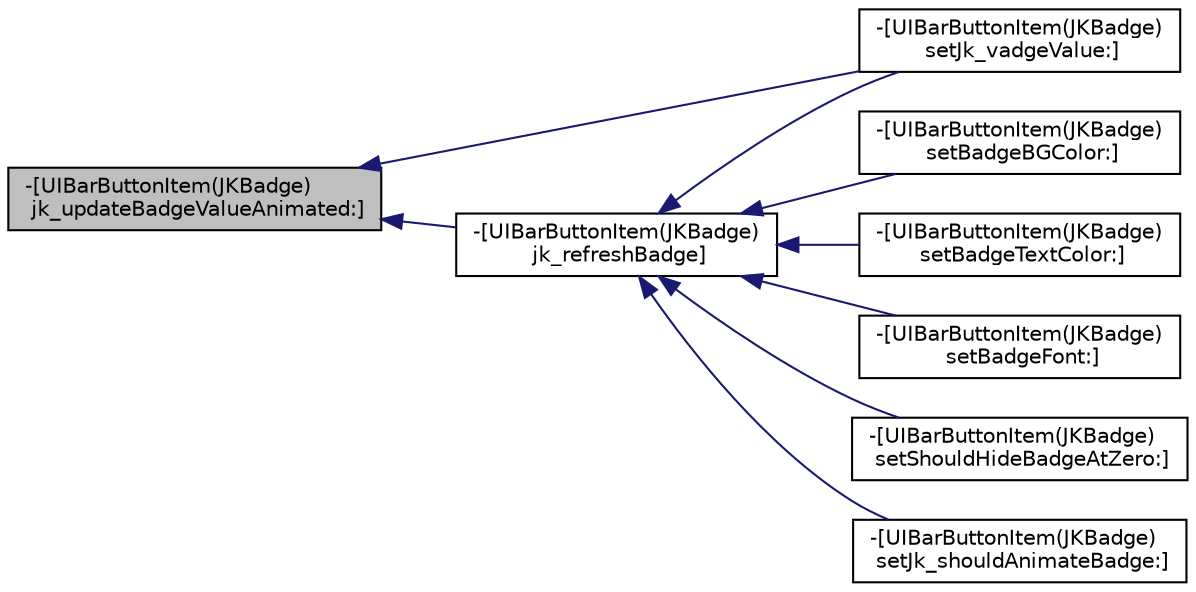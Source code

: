 digraph "-[UIBarButtonItem(JKBadge) jk_updateBadgeValueAnimated:]"
{
  edge [fontname="Helvetica",fontsize="10",labelfontname="Helvetica",labelfontsize="10"];
  node [fontname="Helvetica",fontsize="10",shape=record];
  rankdir="LR";
  Node82 [label="-[UIBarButtonItem(JKBadge)\l jk_updateBadgeValueAnimated:]",height=0.2,width=0.4,color="black", fillcolor="grey75", style="filled", fontcolor="black"];
  Node82 -> Node83 [dir="back",color="midnightblue",fontsize="10",style="solid",fontname="Helvetica"];
  Node83 [label="-[UIBarButtonItem(JKBadge)\l jk_refreshBadge]",height=0.2,width=0.4,color="black", fillcolor="white", style="filled",URL="$category_u_i_bar_button_item_07_j_k_badge_08.html#ad9f1fd86cc974454f125ba780434af16"];
  Node83 -> Node84 [dir="back",color="midnightblue",fontsize="10",style="solid",fontname="Helvetica"];
  Node84 [label="-[UIBarButtonItem(JKBadge)\l setJk_vadgeValue:]",height=0.2,width=0.4,color="black", fillcolor="white", style="filled",URL="$category_u_i_bar_button_item_07_j_k_badge_08.html#ab6385571efc3556cf79a1cc9c38d9a22"];
  Node83 -> Node85 [dir="back",color="midnightblue",fontsize="10",style="solid",fontname="Helvetica"];
  Node85 [label="-[UIBarButtonItem(JKBadge)\l setBadgeBGColor:]",height=0.2,width=0.4,color="black", fillcolor="white", style="filled",URL="$category_u_i_bar_button_item_07_j_k_badge_08.html#a65f375d62ecec4016b9107fd3ad4a027"];
  Node83 -> Node86 [dir="back",color="midnightblue",fontsize="10",style="solid",fontname="Helvetica"];
  Node86 [label="-[UIBarButtonItem(JKBadge)\l setBadgeTextColor:]",height=0.2,width=0.4,color="black", fillcolor="white", style="filled",URL="$category_u_i_bar_button_item_07_j_k_badge_08.html#a95412296e70ef14a0d5b4ba328de9601"];
  Node83 -> Node87 [dir="back",color="midnightblue",fontsize="10",style="solid",fontname="Helvetica"];
  Node87 [label="-[UIBarButtonItem(JKBadge)\l setBadgeFont:]",height=0.2,width=0.4,color="black", fillcolor="white", style="filled",URL="$category_u_i_bar_button_item_07_j_k_badge_08.html#a2bf452989d082b87a3f1a2e523e96b31"];
  Node83 -> Node88 [dir="back",color="midnightblue",fontsize="10",style="solid",fontname="Helvetica"];
  Node88 [label="-[UIBarButtonItem(JKBadge)\l setShouldHideBadgeAtZero:]",height=0.2,width=0.4,color="black", fillcolor="white", style="filled",URL="$category_u_i_bar_button_item_07_j_k_badge_08.html#a709eb6a74a1e69c010cb68966de2f4e7"];
  Node83 -> Node89 [dir="back",color="midnightblue",fontsize="10",style="solid",fontname="Helvetica"];
  Node89 [label="-[UIBarButtonItem(JKBadge)\l setJk_shouldAnimateBadge:]",height=0.2,width=0.4,color="black", fillcolor="white", style="filled",URL="$category_u_i_bar_button_item_07_j_k_badge_08.html#ab705aea9b1f49fac26c8e29a69864bdf"];
  Node82 -> Node84 [dir="back",color="midnightblue",fontsize="10",style="solid",fontname="Helvetica"];
}
